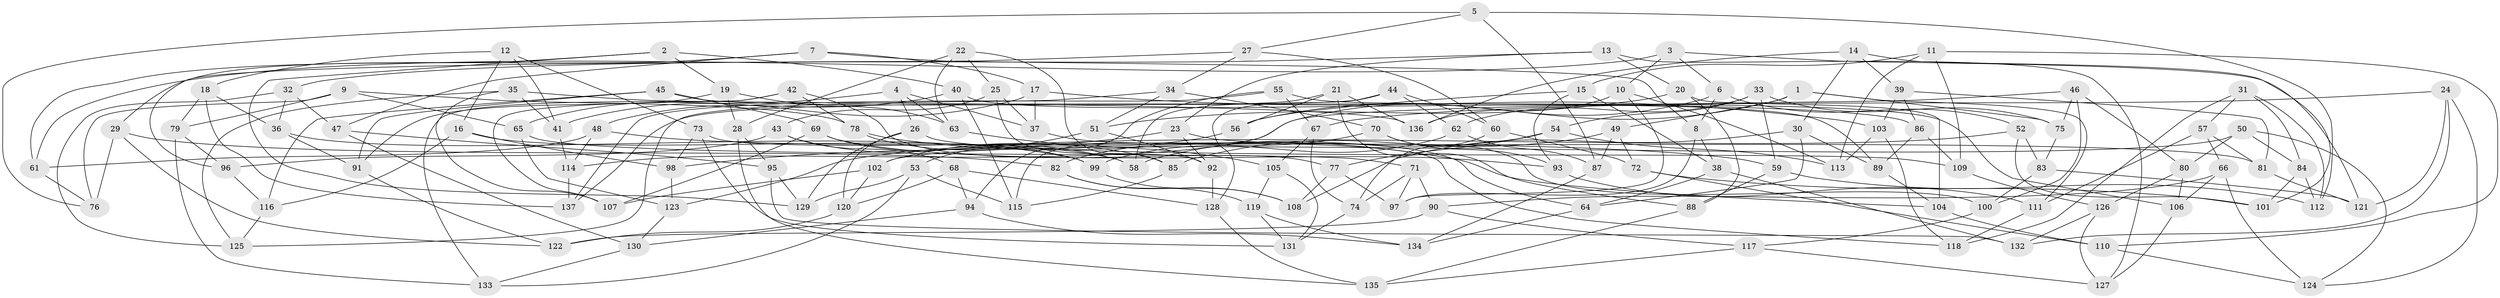 // coarse degree distribution, {7: 0.12195121951219512, 8: 0.0975609756097561, 4: 0.3170731707317073, 6: 0.04878048780487805, 3: 0.14634146341463414, 5: 0.07317073170731707, 12: 0.07317073170731707, 14: 0.024390243902439025, 13: 0.024390243902439025, 9: 0.07317073170731707}
// Generated by graph-tools (version 1.1) at 2025/03/03/04/25 22:03:49]
// undirected, 137 vertices, 274 edges
graph export_dot {
graph [start="1"]
  node [color=gray90,style=filled];
  1;
  2;
  3;
  4;
  5;
  6;
  7;
  8;
  9;
  10;
  11;
  12;
  13;
  14;
  15;
  16;
  17;
  18;
  19;
  20;
  21;
  22;
  23;
  24;
  25;
  26;
  27;
  28;
  29;
  30;
  31;
  32;
  33;
  34;
  35;
  36;
  37;
  38;
  39;
  40;
  41;
  42;
  43;
  44;
  45;
  46;
  47;
  48;
  49;
  50;
  51;
  52;
  53;
  54;
  55;
  56;
  57;
  58;
  59;
  60;
  61;
  62;
  63;
  64;
  65;
  66;
  67;
  68;
  69;
  70;
  71;
  72;
  73;
  74;
  75;
  76;
  77;
  78;
  79;
  80;
  81;
  82;
  83;
  84;
  85;
  86;
  87;
  88;
  89;
  90;
  91;
  92;
  93;
  94;
  95;
  96;
  97;
  98;
  99;
  100;
  101;
  102;
  103;
  104;
  105;
  106;
  107;
  108;
  109;
  110;
  111;
  112;
  113;
  114;
  115;
  116;
  117;
  118;
  119;
  120;
  121;
  122;
  123;
  124;
  125;
  126;
  127;
  128;
  129;
  130;
  131;
  132;
  133;
  134;
  135;
  136;
  137;
  1 -- 56;
  1 -- 75;
  1 -- 49;
  1 -- 111;
  2 -- 129;
  2 -- 19;
  2 -- 29;
  2 -- 40;
  3 -- 10;
  3 -- 61;
  3 -- 121;
  3 -- 6;
  4 -- 63;
  4 -- 37;
  4 -- 26;
  4 -- 65;
  5 -- 112;
  5 -- 87;
  5 -- 76;
  5 -- 27;
  6 -- 115;
  6 -- 52;
  6 -- 8;
  7 -- 61;
  7 -- 47;
  7 -- 17;
  7 -- 8;
  8 -- 38;
  8 -- 97;
  9 -- 76;
  9 -- 78;
  9 -- 79;
  9 -- 65;
  10 -- 113;
  10 -- 136;
  10 -- 97;
  11 -- 113;
  11 -- 110;
  11 -- 15;
  11 -- 109;
  12 -- 16;
  12 -- 18;
  12 -- 73;
  12 -- 41;
  13 -- 23;
  13 -- 20;
  13 -- 127;
  13 -- 32;
  14 -- 136;
  14 -- 39;
  14 -- 101;
  14 -- 30;
  15 -- 38;
  15 -- 56;
  15 -- 93;
  16 -- 98;
  16 -- 58;
  16 -- 116;
  17 -- 103;
  17 -- 41;
  17 -- 37;
  18 -- 36;
  18 -- 79;
  18 -- 137;
  19 -- 91;
  19 -- 28;
  19 -- 63;
  20 -- 51;
  20 -- 104;
  20 -- 88;
  21 -- 88;
  21 -- 136;
  21 -- 58;
  21 -- 56;
  22 -- 28;
  22 -- 63;
  22 -- 25;
  22 -- 85;
  23 -- 92;
  23 -- 98;
  23 -- 81;
  24 -- 132;
  24 -- 124;
  24 -- 121;
  24 -- 67;
  25 -- 92;
  25 -- 37;
  25 -- 43;
  26 -- 129;
  26 -- 120;
  26 -- 109;
  27 -- 34;
  27 -- 60;
  27 -- 96;
  28 -- 95;
  28 -- 135;
  29 -- 82;
  29 -- 76;
  29 -- 122;
  30 -- 108;
  30 -- 64;
  30 -- 89;
  31 -- 118;
  31 -- 84;
  31 -- 112;
  31 -- 57;
  32 -- 36;
  32 -- 125;
  32 -- 47;
  33 -- 54;
  33 -- 75;
  33 -- 59;
  33 -- 62;
  34 -- 51;
  34 -- 125;
  34 -- 70;
  35 -- 107;
  35 -- 125;
  35 -- 41;
  35 -- 136;
  36 -- 99;
  36 -- 91;
  37 -- 64;
  38 -- 132;
  38 -- 64;
  39 -- 81;
  39 -- 103;
  39 -- 86;
  40 -- 48;
  40 -- 89;
  40 -- 115;
  41 -- 114;
  42 -- 77;
  42 -- 133;
  42 -- 107;
  42 -- 78;
  43 -- 58;
  43 -- 68;
  43 -- 96;
  44 -- 137;
  44 -- 128;
  44 -- 60;
  44 -- 62;
  45 -- 91;
  45 -- 86;
  45 -- 69;
  45 -- 116;
  46 -- 80;
  46 -- 100;
  46 -- 75;
  46 -- 114;
  47 -- 95;
  47 -- 130;
  48 -- 59;
  48 -- 61;
  48 -- 114;
  49 -- 87;
  49 -- 85;
  49 -- 72;
  50 -- 80;
  50 -- 102;
  50 -- 124;
  50 -- 84;
  51 -- 53;
  51 -- 92;
  52 -- 123;
  52 -- 101;
  52 -- 83;
  53 -- 129;
  53 -- 133;
  53 -- 115;
  54 -- 58;
  54 -- 77;
  54 -- 113;
  55 -- 94;
  55 -- 137;
  55 -- 67;
  55 -- 106;
  56 -- 102;
  57 -- 66;
  57 -- 111;
  57 -- 81;
  59 -- 112;
  59 -- 88;
  60 -- 74;
  60 -- 72;
  61 -- 76;
  62 -- 99;
  62 -- 87;
  63 -- 105;
  64 -- 134;
  65 -- 123;
  65 -- 71;
  66 -- 90;
  66 -- 124;
  66 -- 106;
  67 -- 74;
  67 -- 105;
  68 -- 120;
  68 -- 128;
  68 -- 94;
  69 -- 99;
  69 -- 107;
  69 -- 93;
  70 -- 93;
  70 -- 82;
  70 -- 100;
  71 -- 90;
  71 -- 97;
  71 -- 74;
  72 -- 101;
  72 -- 110;
  73 -- 118;
  73 -- 98;
  73 -- 131;
  74 -- 131;
  75 -- 83;
  77 -- 97;
  77 -- 108;
  78 -- 85;
  78 -- 104;
  79 -- 133;
  79 -- 96;
  80 -- 106;
  80 -- 126;
  81 -- 121;
  82 -- 108;
  82 -- 119;
  83 -- 100;
  83 -- 121;
  84 -- 101;
  84 -- 112;
  85 -- 115;
  86 -- 89;
  86 -- 109;
  87 -- 134;
  88 -- 135;
  89 -- 104;
  90 -- 117;
  90 -- 122;
  91 -- 122;
  92 -- 128;
  93 -- 111;
  94 -- 130;
  94 -- 134;
  95 -- 129;
  95 -- 132;
  96 -- 116;
  98 -- 123;
  99 -- 108;
  100 -- 117;
  102 -- 120;
  102 -- 107;
  103 -- 118;
  103 -- 113;
  104 -- 110;
  105 -- 119;
  105 -- 131;
  106 -- 127;
  109 -- 126;
  110 -- 124;
  111 -- 118;
  114 -- 137;
  116 -- 125;
  117 -- 127;
  117 -- 135;
  119 -- 131;
  119 -- 134;
  120 -- 122;
  123 -- 130;
  126 -- 132;
  126 -- 127;
  128 -- 135;
  130 -- 133;
}
